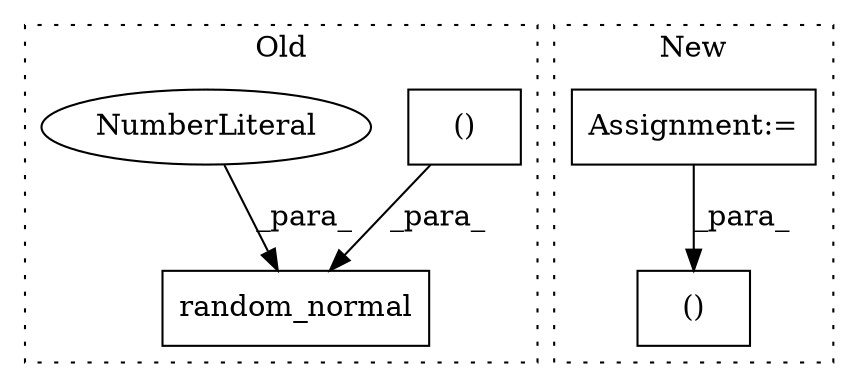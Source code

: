 digraph G {
subgraph cluster0 {
1 [label="random_normal" a="32" s="770,859" l="19,1" shape="box"];
3 [label="()" a="106" s="789" l="53" shape="box"];
4 [label="NumberLiteral" a="34" s="844" l="3" shape="ellipse"];
label = "Old";
style="dotted";
}
subgraph cluster1 {
2 [label="()" a="106" s="736" l="21" shape="box"];
5 [label="Assignment:=" a="7" s="654" l="1" shape="box"];
label = "New";
style="dotted";
}
3 -> 1 [label="_para_"];
4 -> 1 [label="_para_"];
5 -> 2 [label="_para_"];
}
